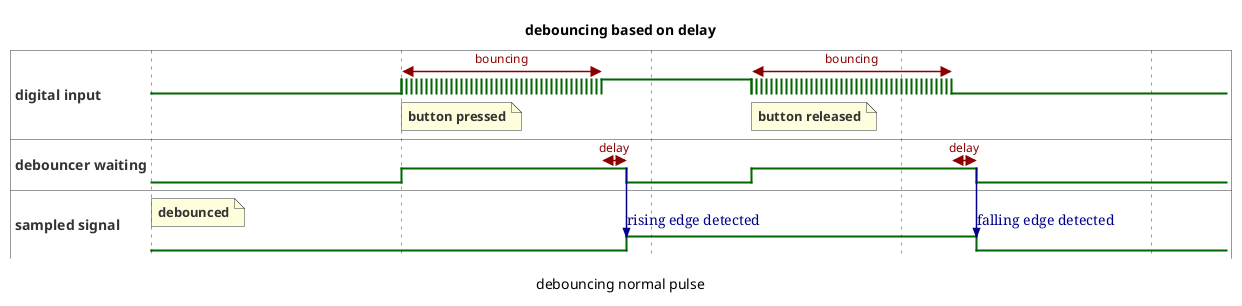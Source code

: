 @startuml
title debouncing based on delay
caption debouncing normal pulse
hide time-axis
scale 1 as 250 pixels
binary "digital input" as D
binary "debouncer waiting" as W
binary "sampled signal" as B

@0
D is low
note top of B : debounced
B is low
@+1
D is {low,high}
W is high
note bottom of D : button pressed
D@+0 <-> @+0.8 : bouncing
@+0.8
W@+0 <-> @+0.1 : delay
D is high
@+0.1
W is low
W -> B : rising edge detected
B is high
@+0.5
note bottom of D : button released
D is {low,high}
W is high
D@+0 <-> @+0.8 : bouncing
@+0.8
D is low
W@+0 <-> @+0.1 : delay
@+0.1
W is low
W -> B : falling edge detected
B is low

@enduml
